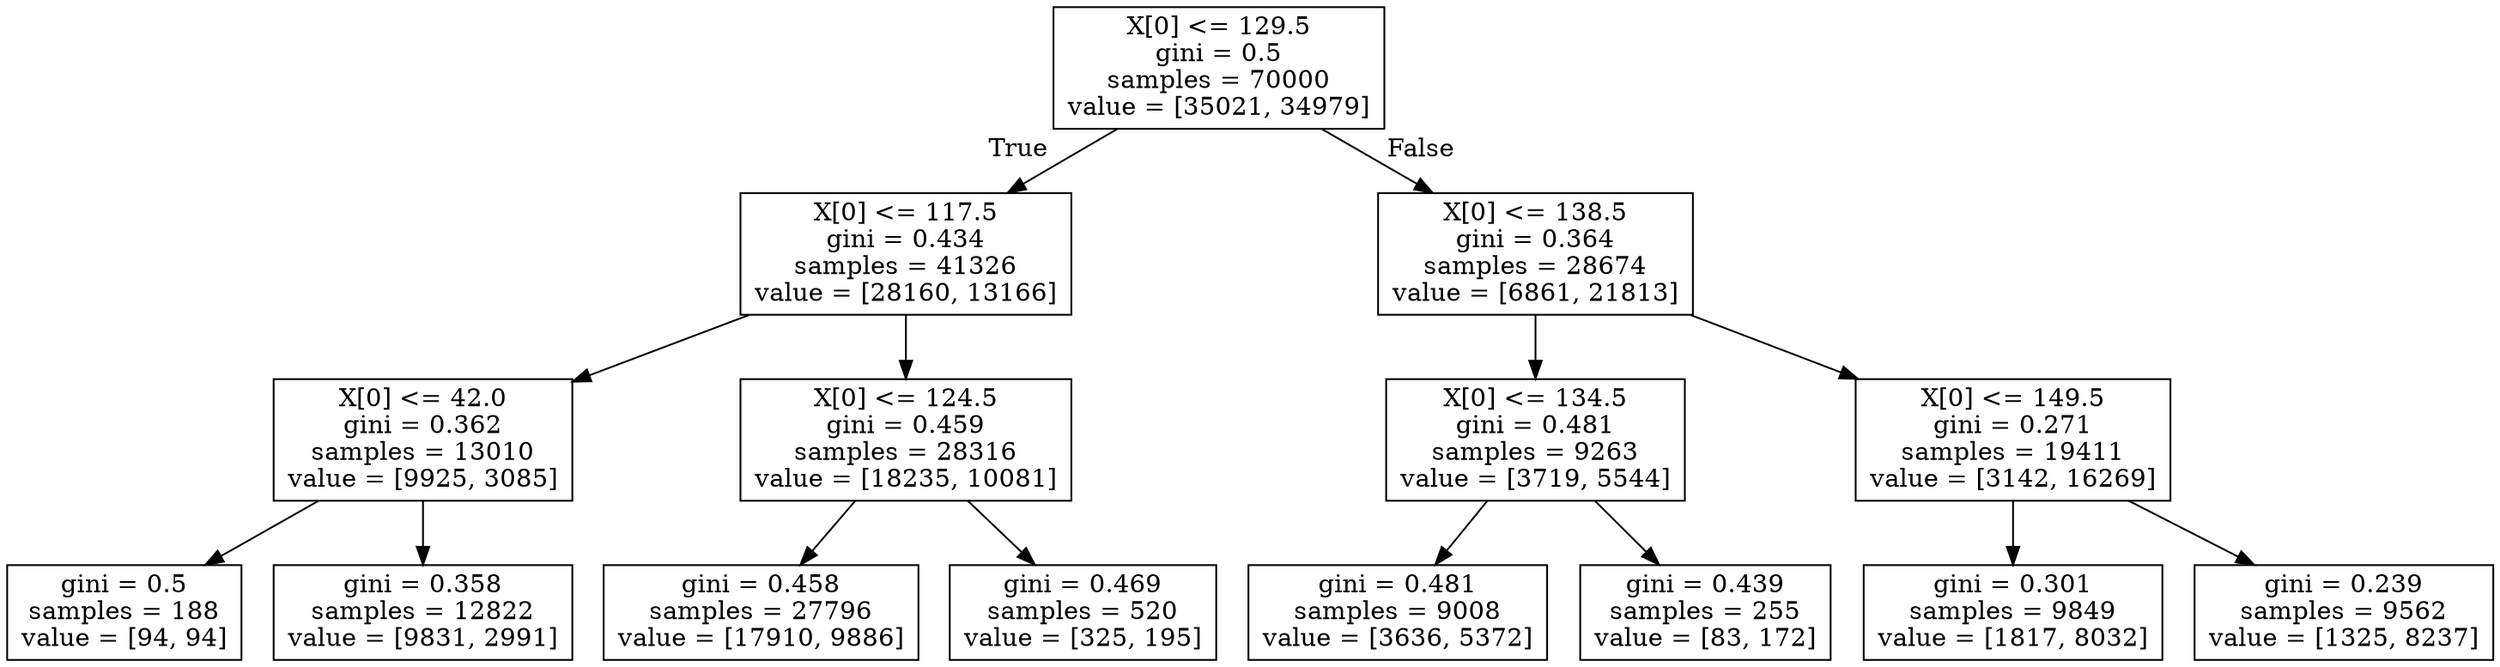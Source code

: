 digraph Tree {
node [shape=box] ;
0 [label="X[0] <= 129.5\ngini = 0.5\nsamples = 70000\nvalue = [35021, 34979]"] ;
1 [label="X[0] <= 117.5\ngini = 0.434\nsamples = 41326\nvalue = [28160, 13166]"] ;
0 -> 1 [labeldistance=2.5, labelangle=45, headlabel="True"] ;
2 [label="X[0] <= 42.0\ngini = 0.362\nsamples = 13010\nvalue = [9925, 3085]"] ;
1 -> 2 ;
3 [label="gini = 0.5\nsamples = 188\nvalue = [94, 94]"] ;
2 -> 3 ;
4 [label="gini = 0.358\nsamples = 12822\nvalue = [9831, 2991]"] ;
2 -> 4 ;
5 [label="X[0] <= 124.5\ngini = 0.459\nsamples = 28316\nvalue = [18235, 10081]"] ;
1 -> 5 ;
6 [label="gini = 0.458\nsamples = 27796\nvalue = [17910, 9886]"] ;
5 -> 6 ;
7 [label="gini = 0.469\nsamples = 520\nvalue = [325, 195]"] ;
5 -> 7 ;
8 [label="X[0] <= 138.5\ngini = 0.364\nsamples = 28674\nvalue = [6861, 21813]"] ;
0 -> 8 [labeldistance=2.5, labelangle=-45, headlabel="False"] ;
9 [label="X[0] <= 134.5\ngini = 0.481\nsamples = 9263\nvalue = [3719, 5544]"] ;
8 -> 9 ;
10 [label="gini = 0.481\nsamples = 9008\nvalue = [3636, 5372]"] ;
9 -> 10 ;
11 [label="gini = 0.439\nsamples = 255\nvalue = [83, 172]"] ;
9 -> 11 ;
12 [label="X[0] <= 149.5\ngini = 0.271\nsamples = 19411\nvalue = [3142, 16269]"] ;
8 -> 12 ;
13 [label="gini = 0.301\nsamples = 9849\nvalue = [1817, 8032]"] ;
12 -> 13 ;
14 [label="gini = 0.239\nsamples = 9562\nvalue = [1325, 8237]"] ;
12 -> 14 ;
}